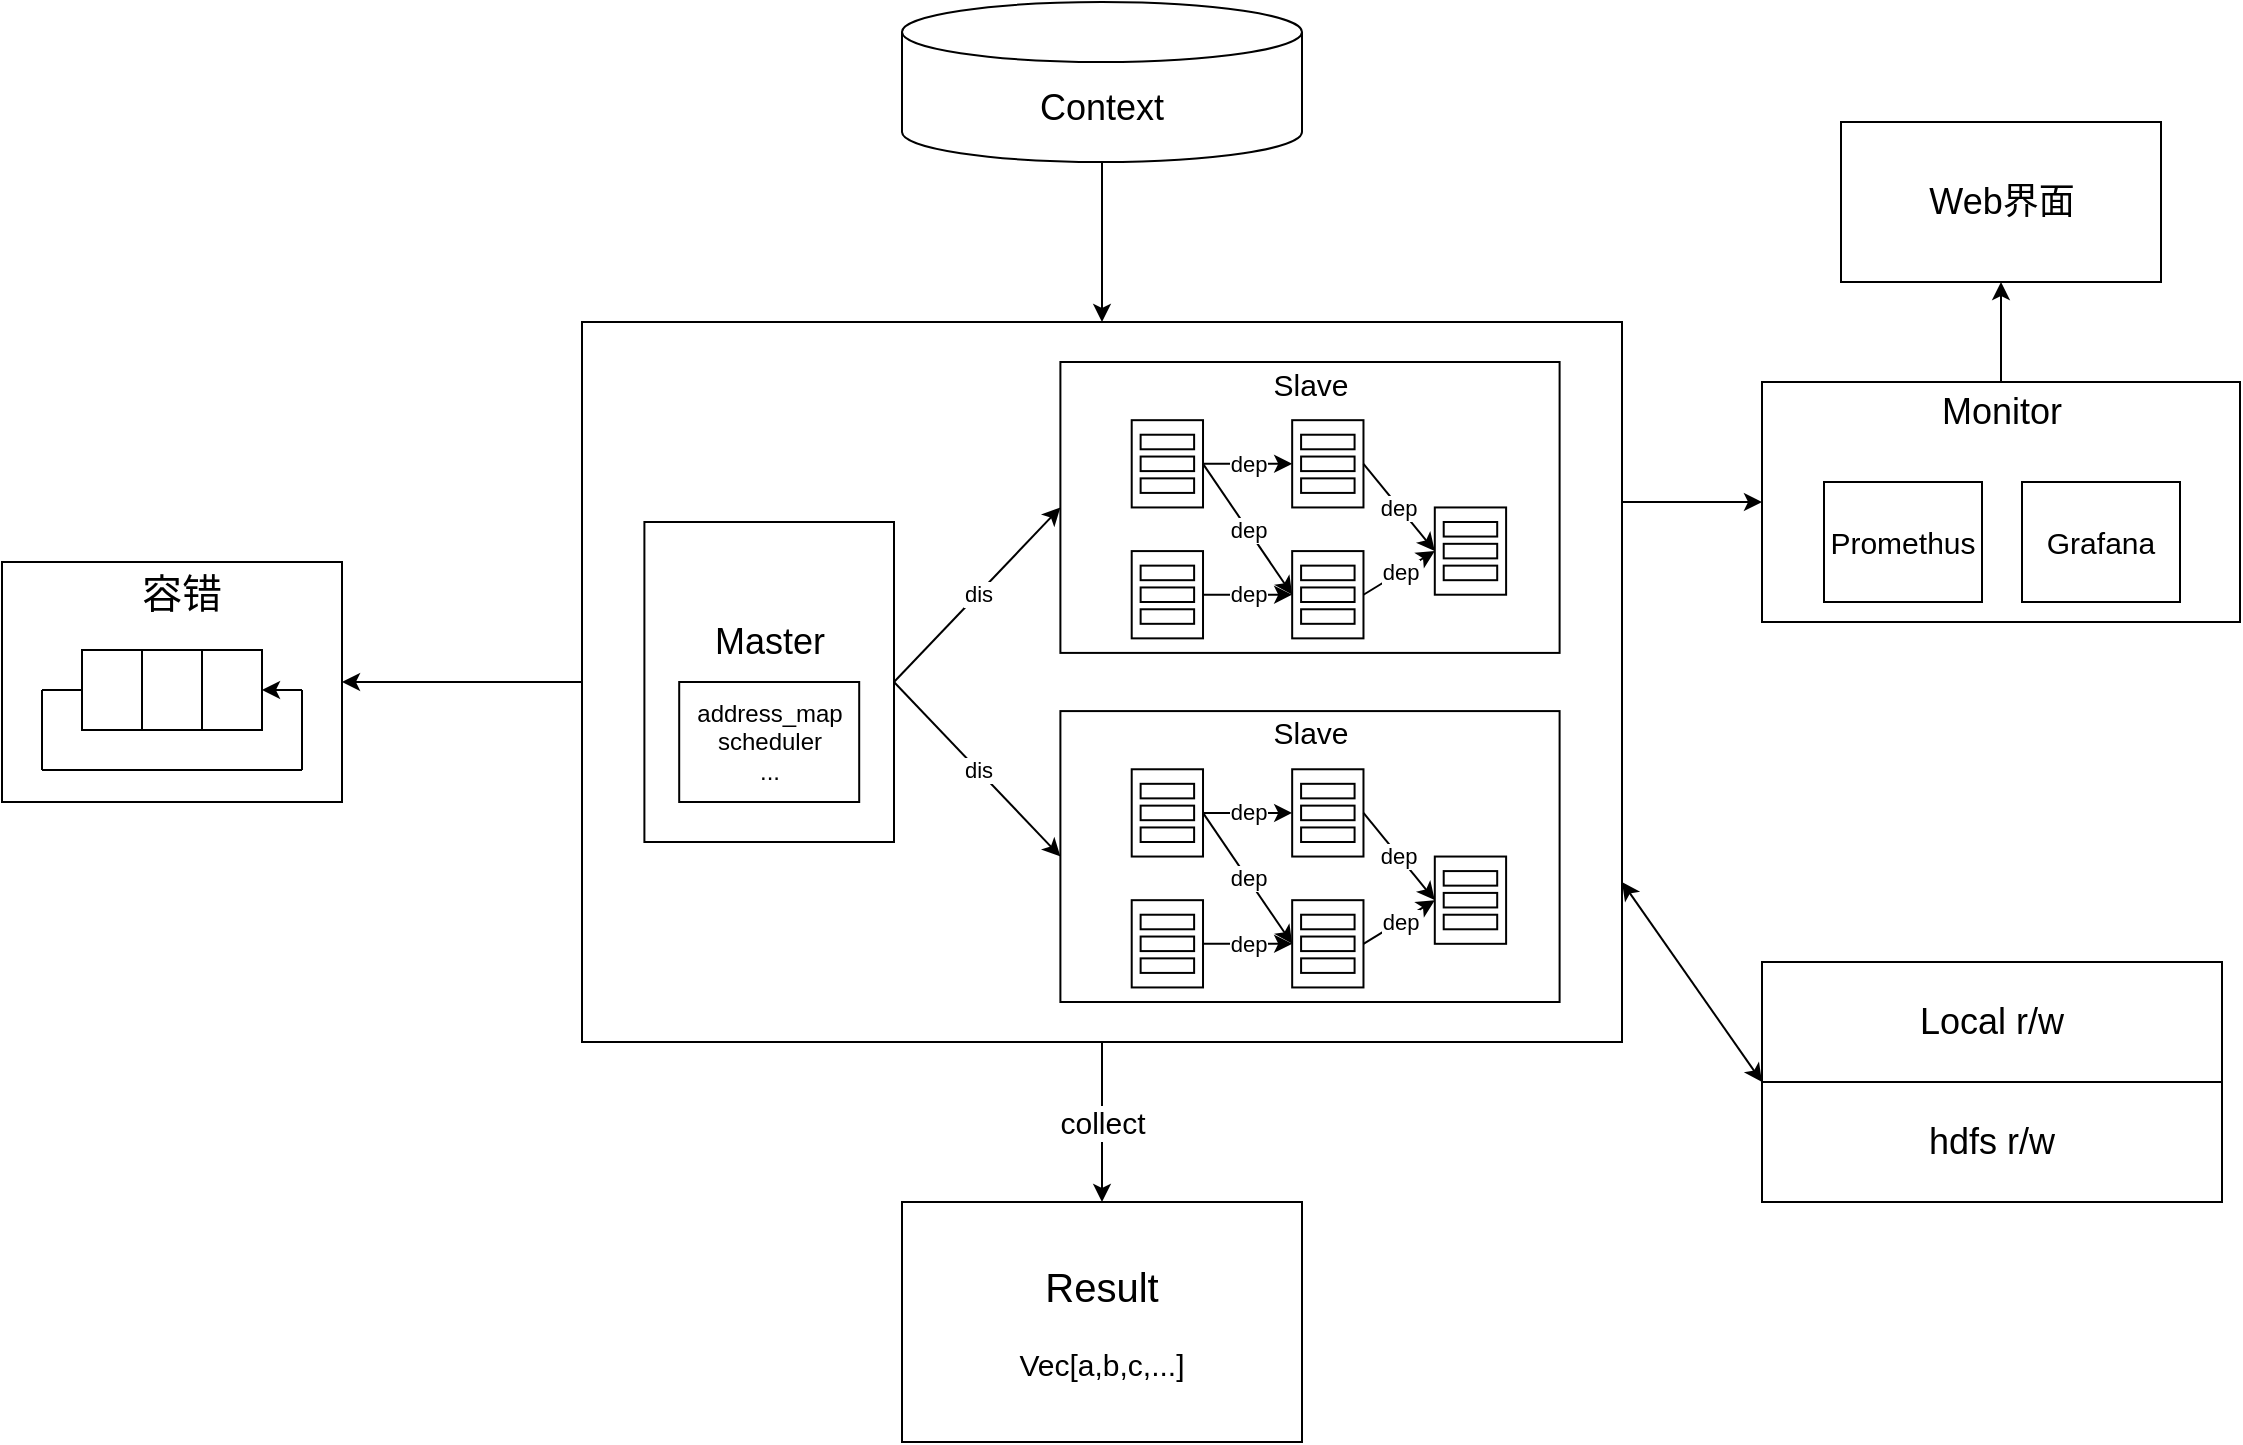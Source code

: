 <mxfile>
    <diagram id="Nb-sMDnLCJViv943CGZa" name="第 1 页">
        <mxGraphModel dx="1047" dy="789" grid="1" gridSize="10" guides="1" tooltips="1" connect="1" arrows="1" fold="1" page="1" pageScale="1" pageWidth="827" pageHeight="1169" math="0" shadow="0">
            <root>
                <mxCell id="0"/>
                <mxCell id="1" parent="0"/>
                <mxCell id="103" value="" style="group" parent="1" vertex="1" connectable="0">
                    <mxGeometry x="580" y="360" width="520" height="360" as="geometry"/>
                </mxCell>
                <mxCell id="102" value="" style="rounded=0;whiteSpace=wrap;html=1;" parent="103" vertex="1">
                    <mxGeometry width="520" height="360.0" as="geometry"/>
                </mxCell>
                <mxCell id="98" value="" style="group" parent="103" vertex="1" connectable="0">
                    <mxGeometry x="239.2" y="20.0" width="249.6" height="320.0" as="geometry"/>
                </mxCell>
                <mxCell id="64" value="" style="group" parent="98" vertex="1" connectable="0">
                    <mxGeometry width="249.6" height="145.455" as="geometry"/>
                </mxCell>
                <mxCell id="2" value="" style="rounded=0;whiteSpace=wrap;html=1;" parent="64" vertex="1">
                    <mxGeometry width="249.6" height="145.455" as="geometry"/>
                </mxCell>
                <mxCell id="28" value="" style="group" parent="64" vertex="1" connectable="0">
                    <mxGeometry x="115.886" y="94.545" width="35.657" height="43.636" as="geometry"/>
                </mxCell>
                <mxCell id="11" value="" style="rounded=0;whiteSpace=wrap;html=1;" parent="28" vertex="1">
                    <mxGeometry width="35.657" height="43.636" as="geometry"/>
                </mxCell>
                <mxCell id="12" value="" style="rounded=0;whiteSpace=wrap;html=1;" parent="28" vertex="1">
                    <mxGeometry x="4.457" y="7.273" width="26.743" height="7.273" as="geometry"/>
                </mxCell>
                <mxCell id="13" value="" style="rounded=0;whiteSpace=wrap;html=1;" parent="28" vertex="1">
                    <mxGeometry x="4.457" y="18.182" width="26.743" height="7.273" as="geometry"/>
                </mxCell>
                <mxCell id="14" value="" style="rounded=0;whiteSpace=wrap;html=1;" parent="28" vertex="1">
                    <mxGeometry x="4.457" y="29.091" width="26.743" height="7.273" as="geometry"/>
                </mxCell>
                <mxCell id="29" value="" style="group" parent="64" vertex="1" connectable="0">
                    <mxGeometry x="35.657" y="29.091" width="35.657" height="43.636" as="geometry"/>
                </mxCell>
                <mxCell id="3" value="" style="rounded=0;whiteSpace=wrap;html=1;" parent="29" vertex="1">
                    <mxGeometry width="35.657" height="43.636" as="geometry"/>
                </mxCell>
                <mxCell id="4" value="" style="rounded=0;whiteSpace=wrap;html=1;" parent="29" vertex="1">
                    <mxGeometry x="4.457" y="7.273" width="26.743" height="7.273" as="geometry"/>
                </mxCell>
                <mxCell id="6" value="" style="rounded=0;whiteSpace=wrap;html=1;" parent="29" vertex="1">
                    <mxGeometry x="4.457" y="18.182" width="26.743" height="7.273" as="geometry"/>
                </mxCell>
                <mxCell id="7" value="" style="rounded=0;whiteSpace=wrap;html=1;" parent="29" vertex="1">
                    <mxGeometry x="4.457" y="29.091" width="26.743" height="7.273" as="geometry"/>
                </mxCell>
                <mxCell id="30" value="" style="group" parent="64" vertex="1" connectable="0">
                    <mxGeometry x="35.657" y="94.545" width="35.657" height="43.636" as="geometry"/>
                </mxCell>
                <mxCell id="31" value="" style="rounded=0;whiteSpace=wrap;html=1;" parent="30" vertex="1">
                    <mxGeometry width="35.657" height="43.636" as="geometry"/>
                </mxCell>
                <mxCell id="32" value="" style="rounded=0;whiteSpace=wrap;html=1;" parent="30" vertex="1">
                    <mxGeometry x="4.457" y="7.273" width="26.743" height="7.273" as="geometry"/>
                </mxCell>
                <mxCell id="33" value="" style="rounded=0;whiteSpace=wrap;html=1;" parent="30" vertex="1">
                    <mxGeometry x="4.457" y="18.182" width="26.743" height="7.273" as="geometry"/>
                </mxCell>
                <mxCell id="34" value="" style="rounded=0;whiteSpace=wrap;html=1;" parent="30" vertex="1">
                    <mxGeometry x="4.457" y="29.091" width="26.743" height="7.273" as="geometry"/>
                </mxCell>
                <mxCell id="35" value="" style="group" parent="64" vertex="1" connectable="0">
                    <mxGeometry x="115.886" y="29.091" width="35.657" height="43.636" as="geometry"/>
                </mxCell>
                <mxCell id="36" value="" style="rounded=0;whiteSpace=wrap;html=1;" parent="35" vertex="1">
                    <mxGeometry width="35.657" height="43.636" as="geometry"/>
                </mxCell>
                <mxCell id="37" value="" style="rounded=0;whiteSpace=wrap;html=1;" parent="35" vertex="1">
                    <mxGeometry x="4.457" y="7.273" width="26.743" height="7.273" as="geometry"/>
                </mxCell>
                <mxCell id="38" value="" style="rounded=0;whiteSpace=wrap;html=1;" parent="35" vertex="1">
                    <mxGeometry x="4.457" y="18.182" width="26.743" height="7.273" as="geometry"/>
                </mxCell>
                <mxCell id="39" value="" style="rounded=0;whiteSpace=wrap;html=1;" parent="35" vertex="1">
                    <mxGeometry x="4.457" y="29.091" width="26.743" height="7.273" as="geometry"/>
                </mxCell>
                <mxCell id="45" value="" style="group" parent="64" vertex="1" connectable="0">
                    <mxGeometry x="187.2" y="72.727" width="35.657" height="43.636" as="geometry"/>
                </mxCell>
                <mxCell id="46" value="" style="rounded=0;whiteSpace=wrap;html=1;" parent="45" vertex="1">
                    <mxGeometry width="35.657" height="43.636" as="geometry"/>
                </mxCell>
                <mxCell id="47" value="" style="rounded=0;whiteSpace=wrap;html=1;" parent="45" vertex="1">
                    <mxGeometry x="4.457" y="7.273" width="26.743" height="7.273" as="geometry"/>
                </mxCell>
                <mxCell id="48" value="" style="rounded=0;whiteSpace=wrap;html=1;" parent="45" vertex="1">
                    <mxGeometry x="4.457" y="18.182" width="26.743" height="7.273" as="geometry"/>
                </mxCell>
                <mxCell id="49" value="" style="rounded=0;whiteSpace=wrap;html=1;" parent="45" vertex="1">
                    <mxGeometry x="4.457" y="29.091" width="26.743" height="7.273" as="geometry"/>
                </mxCell>
                <mxCell id="51" value="dep" style="edgeStyle=none;html=1;exitX=1;exitY=0.5;exitDx=0;exitDy=0;entryX=0;entryY=0.5;entryDx=0;entryDy=0;" parent="64" source="3" target="36" edge="1">
                    <mxGeometry relative="1" as="geometry"/>
                </mxCell>
                <mxCell id="52" value="dep" style="edgeStyle=none;html=1;exitX=1;exitY=0.5;exitDx=0;exitDy=0;entryX=0;entryY=0.5;entryDx=0;entryDy=0;" parent="64" source="3" target="11" edge="1">
                    <mxGeometry relative="1" as="geometry"/>
                </mxCell>
                <mxCell id="53" value="dep" style="edgeStyle=none;html=1;exitX=1;exitY=0.5;exitDx=0;exitDy=0;entryX=0;entryY=0.5;entryDx=0;entryDy=0;" parent="64" source="31" target="11" edge="1">
                    <mxGeometry relative="1" as="geometry"/>
                </mxCell>
                <mxCell id="54" value="dep" style="edgeStyle=none;html=1;exitX=1;exitY=0.5;exitDx=0;exitDy=0;entryX=0;entryY=0.5;entryDx=0;entryDy=0;" parent="64" source="11" target="46" edge="1">
                    <mxGeometry relative="1" as="geometry"/>
                </mxCell>
                <mxCell id="55" value="dep" style="edgeStyle=none;html=1;exitX=1;exitY=0.5;exitDx=0;exitDy=0;entryX=0;entryY=0.5;entryDx=0;entryDy=0;" parent="64" source="36" target="46" edge="1">
                    <mxGeometry relative="1" as="geometry"/>
                </mxCell>
                <mxCell id="63" value="&lt;font style=&quot;font-size: 15px;&quot;&gt;Slave&lt;/font&gt;" style="rounded=0;whiteSpace=wrap;html=1;opacity=0;" parent="64" vertex="1">
                    <mxGeometry x="71.314" width="106.971" height="21.818" as="geometry"/>
                </mxCell>
                <mxCell id="65" value="" style="group" parent="98" vertex="1" connectable="0">
                    <mxGeometry y="174.545" width="249.6" height="145.455" as="geometry"/>
                </mxCell>
                <mxCell id="66" value="" style="rounded=0;whiteSpace=wrap;html=1;" parent="65" vertex="1">
                    <mxGeometry width="249.6" height="145.455" as="geometry"/>
                </mxCell>
                <mxCell id="67" value="" style="group" parent="65" vertex="1" connectable="0">
                    <mxGeometry x="115.886" y="94.545" width="35.657" height="43.636" as="geometry"/>
                </mxCell>
                <mxCell id="68" value="" style="rounded=0;whiteSpace=wrap;html=1;" parent="67" vertex="1">
                    <mxGeometry width="35.657" height="43.636" as="geometry"/>
                </mxCell>
                <mxCell id="69" value="" style="rounded=0;whiteSpace=wrap;html=1;" parent="67" vertex="1">
                    <mxGeometry x="4.457" y="7.273" width="26.743" height="7.273" as="geometry"/>
                </mxCell>
                <mxCell id="70" value="" style="rounded=0;whiteSpace=wrap;html=1;" parent="67" vertex="1">
                    <mxGeometry x="4.457" y="18.182" width="26.743" height="7.273" as="geometry"/>
                </mxCell>
                <mxCell id="71" value="" style="rounded=0;whiteSpace=wrap;html=1;" parent="67" vertex="1">
                    <mxGeometry x="4.457" y="29.091" width="26.743" height="7.273" as="geometry"/>
                </mxCell>
                <mxCell id="72" value="" style="group" parent="65" vertex="1" connectable="0">
                    <mxGeometry x="35.657" y="29.091" width="35.657" height="43.636" as="geometry"/>
                </mxCell>
                <mxCell id="73" value="" style="rounded=0;whiteSpace=wrap;html=1;" parent="72" vertex="1">
                    <mxGeometry width="35.657" height="43.636" as="geometry"/>
                </mxCell>
                <mxCell id="74" value="" style="rounded=0;whiteSpace=wrap;html=1;" parent="72" vertex="1">
                    <mxGeometry x="4.457" y="7.273" width="26.743" height="7.273" as="geometry"/>
                </mxCell>
                <mxCell id="75" value="" style="rounded=0;whiteSpace=wrap;html=1;" parent="72" vertex="1">
                    <mxGeometry x="4.457" y="18.182" width="26.743" height="7.273" as="geometry"/>
                </mxCell>
                <mxCell id="76" value="" style="rounded=0;whiteSpace=wrap;html=1;" parent="72" vertex="1">
                    <mxGeometry x="4.457" y="29.091" width="26.743" height="7.273" as="geometry"/>
                </mxCell>
                <mxCell id="77" value="" style="group" parent="65" vertex="1" connectable="0">
                    <mxGeometry x="35.657" y="94.545" width="35.657" height="43.636" as="geometry"/>
                </mxCell>
                <mxCell id="78" value="" style="rounded=0;whiteSpace=wrap;html=1;" parent="77" vertex="1">
                    <mxGeometry width="35.657" height="43.636" as="geometry"/>
                </mxCell>
                <mxCell id="79" value="" style="rounded=0;whiteSpace=wrap;html=1;" parent="77" vertex="1">
                    <mxGeometry x="4.457" y="7.273" width="26.743" height="7.273" as="geometry"/>
                </mxCell>
                <mxCell id="80" value="" style="rounded=0;whiteSpace=wrap;html=1;" parent="77" vertex="1">
                    <mxGeometry x="4.457" y="18.182" width="26.743" height="7.273" as="geometry"/>
                </mxCell>
                <mxCell id="81" value="" style="rounded=0;whiteSpace=wrap;html=1;" parent="77" vertex="1">
                    <mxGeometry x="4.457" y="29.091" width="26.743" height="7.273" as="geometry"/>
                </mxCell>
                <mxCell id="82" value="" style="group" parent="65" vertex="1" connectable="0">
                    <mxGeometry x="115.886" y="29.091" width="35.657" height="43.636" as="geometry"/>
                </mxCell>
                <mxCell id="83" value="" style="rounded=0;whiteSpace=wrap;html=1;" parent="82" vertex="1">
                    <mxGeometry width="35.657" height="43.636" as="geometry"/>
                </mxCell>
                <mxCell id="84" value="" style="rounded=0;whiteSpace=wrap;html=1;" parent="82" vertex="1">
                    <mxGeometry x="4.457" y="7.273" width="26.743" height="7.273" as="geometry"/>
                </mxCell>
                <mxCell id="85" value="" style="rounded=0;whiteSpace=wrap;html=1;" parent="82" vertex="1">
                    <mxGeometry x="4.457" y="18.182" width="26.743" height="7.273" as="geometry"/>
                </mxCell>
                <mxCell id="86" value="" style="rounded=0;whiteSpace=wrap;html=1;" parent="82" vertex="1">
                    <mxGeometry x="4.457" y="29.091" width="26.743" height="7.273" as="geometry"/>
                </mxCell>
                <mxCell id="87" value="" style="group" parent="65" vertex="1" connectable="0">
                    <mxGeometry x="187.2" y="72.727" width="35.657" height="43.636" as="geometry"/>
                </mxCell>
                <mxCell id="88" value="" style="rounded=0;whiteSpace=wrap;html=1;" parent="87" vertex="1">
                    <mxGeometry width="35.657" height="43.636" as="geometry"/>
                </mxCell>
                <mxCell id="89" value="" style="rounded=0;whiteSpace=wrap;html=1;" parent="87" vertex="1">
                    <mxGeometry x="4.457" y="7.273" width="26.743" height="7.273" as="geometry"/>
                </mxCell>
                <mxCell id="90" value="" style="rounded=0;whiteSpace=wrap;html=1;" parent="87" vertex="1">
                    <mxGeometry x="4.457" y="18.182" width="26.743" height="7.273" as="geometry"/>
                </mxCell>
                <mxCell id="91" value="" style="rounded=0;whiteSpace=wrap;html=1;" parent="87" vertex="1">
                    <mxGeometry x="4.457" y="29.091" width="26.743" height="7.273" as="geometry"/>
                </mxCell>
                <mxCell id="92" value="dep" style="edgeStyle=none;html=1;exitX=1;exitY=0.5;exitDx=0;exitDy=0;entryX=0;entryY=0.5;entryDx=0;entryDy=0;" parent="65" source="73" target="83" edge="1">
                    <mxGeometry relative="1" as="geometry"/>
                </mxCell>
                <mxCell id="93" value="dep" style="edgeStyle=none;html=1;exitX=1;exitY=0.5;exitDx=0;exitDy=0;entryX=0;entryY=0.5;entryDx=0;entryDy=0;" parent="65" source="73" target="68" edge="1">
                    <mxGeometry relative="1" as="geometry"/>
                </mxCell>
                <mxCell id="94" value="dep" style="edgeStyle=none;html=1;exitX=1;exitY=0.5;exitDx=0;exitDy=0;entryX=0;entryY=0.5;entryDx=0;entryDy=0;" parent="65" source="78" target="68" edge="1">
                    <mxGeometry relative="1" as="geometry"/>
                </mxCell>
                <mxCell id="95" value="dep" style="edgeStyle=none;html=1;exitX=1;exitY=0.5;exitDx=0;exitDy=0;entryX=0;entryY=0.5;entryDx=0;entryDy=0;" parent="65" source="68" target="88" edge="1">
                    <mxGeometry relative="1" as="geometry"/>
                </mxCell>
                <mxCell id="96" value="dep" style="edgeStyle=none;html=1;exitX=1;exitY=0.5;exitDx=0;exitDy=0;entryX=0;entryY=0.5;entryDx=0;entryDy=0;" parent="65" source="83" target="88" edge="1">
                    <mxGeometry relative="1" as="geometry"/>
                </mxCell>
                <mxCell id="97" value="&lt;font style=&quot;font-size: 15px;&quot;&gt;Slave&lt;/font&gt;" style="rounded=0;whiteSpace=wrap;html=1;opacity=0;" parent="65" vertex="1">
                    <mxGeometry x="71.314" width="106.971" height="21.818" as="geometry"/>
                </mxCell>
                <mxCell id="100" value="dis" style="edgeStyle=none;html=1;exitX=1;exitY=0.5;exitDx=0;exitDy=0;entryX=0;entryY=0.5;entryDx=0;entryDy=0;" parent="103" source="99" target="2" edge="1">
                    <mxGeometry relative="1" as="geometry"/>
                </mxCell>
                <mxCell id="101" value="dis" style="edgeStyle=none;html=1;exitX=1;exitY=0.5;exitDx=0;exitDy=0;entryX=0;entryY=0.5;entryDx=0;entryDy=0;" parent="103" source="99" target="66" edge="1">
                    <mxGeometry relative="1" as="geometry"/>
                </mxCell>
                <mxCell id="99" value="" style="rounded=0;whiteSpace=wrap;html=1;" parent="103" vertex="1">
                    <mxGeometry x="31.2" y="100" width="124.8" height="160.0" as="geometry"/>
                </mxCell>
                <mxCell id="140" value="address_map&lt;br&gt;scheduler&lt;br&gt;..." style="rounded=0;whiteSpace=wrap;html=1;" parent="103" vertex="1">
                    <mxGeometry x="48.6" y="180" width="90" height="60" as="geometry"/>
                </mxCell>
                <mxCell id="141" value="&lt;font style=&quot;font-size: 18px;&quot;&gt;Master&lt;/font&gt;" style="rounded=0;whiteSpace=wrap;html=1;opacity=0;" parent="103" vertex="1">
                    <mxGeometry x="58.6" y="140" width="70" height="40" as="geometry"/>
                </mxCell>
                <mxCell id="104" value="" style="rounded=0;whiteSpace=wrap;html=1;" parent="1" vertex="1">
                    <mxGeometry x="290" y="480" width="170" height="120" as="geometry"/>
                </mxCell>
                <mxCell id="105" style="edgeStyle=none;html=1;exitX=0;exitY=0.5;exitDx=0;exitDy=0;entryX=1;entryY=0.5;entryDx=0;entryDy=0;" parent="1" source="102" target="104" edge="1">
                    <mxGeometry relative="1" as="geometry"/>
                </mxCell>
                <mxCell id="118" value="" style="group" parent="1" vertex="1" connectable="0">
                    <mxGeometry x="310" y="524" width="130" height="60" as="geometry"/>
                </mxCell>
                <mxCell id="107" value="" style="rounded=0;whiteSpace=wrap;html=1;fontSize=15;" parent="118" vertex="1">
                    <mxGeometry x="20" width="30" height="40" as="geometry"/>
                </mxCell>
                <mxCell id="108" value="" style="rounded=0;whiteSpace=wrap;html=1;fontSize=15;" parent="118" vertex="1">
                    <mxGeometry x="50" width="30" height="40" as="geometry"/>
                </mxCell>
                <mxCell id="109" value="" style="rounded=0;whiteSpace=wrap;html=1;fontSize=15;" parent="118" vertex="1">
                    <mxGeometry x="80" width="30" height="40" as="geometry"/>
                </mxCell>
                <mxCell id="112" value="" style="endArrow=none;html=1;fontSize=15;exitX=0;exitY=0.5;exitDx=0;exitDy=0;" parent="118" source="107" edge="1">
                    <mxGeometry width="50" height="50" relative="1" as="geometry">
                        <mxPoint x="360" y="-120" as="sourcePoint"/>
                        <mxPoint y="20" as="targetPoint"/>
                    </mxGeometry>
                </mxCell>
                <mxCell id="113" value="" style="endArrow=none;html=1;fontSize=15;" parent="118" edge="1">
                    <mxGeometry width="50" height="50" relative="1" as="geometry">
                        <mxPoint y="20" as="sourcePoint"/>
                        <mxPoint y="60" as="targetPoint"/>
                    </mxGeometry>
                </mxCell>
                <mxCell id="114" value="" style="endArrow=none;html=1;fontSize=15;" parent="118" edge="1">
                    <mxGeometry width="50" height="50" relative="1" as="geometry">
                        <mxPoint y="60" as="sourcePoint"/>
                        <mxPoint x="130" y="60" as="targetPoint"/>
                    </mxGeometry>
                </mxCell>
                <mxCell id="115" value="" style="endArrow=none;html=1;fontSize=15;" parent="118" edge="1">
                    <mxGeometry width="50" height="50" relative="1" as="geometry">
                        <mxPoint x="130" y="60" as="sourcePoint"/>
                        <mxPoint x="130" y="20" as="targetPoint"/>
                    </mxGeometry>
                </mxCell>
                <mxCell id="117" value="" style="endArrow=classic;html=1;fontSize=15;entryX=1;entryY=0.5;entryDx=0;entryDy=0;" parent="118" target="109" edge="1">
                    <mxGeometry width="50" height="50" relative="1" as="geometry">
                        <mxPoint x="130" y="20" as="sourcePoint"/>
                        <mxPoint x="80" y="-10" as="targetPoint"/>
                    </mxGeometry>
                </mxCell>
                <mxCell id="119" value="&lt;font style=&quot;font-size: 20px;&quot;&gt;容错&lt;/font&gt;" style="rounded=0;whiteSpace=wrap;html=1;fontSize=15;opacity=0;" parent="1" vertex="1">
                    <mxGeometry x="320" y="480" width="120" height="30" as="geometry"/>
                </mxCell>
                <mxCell id="121" style="edgeStyle=none;html=1;fontSize=15;exitX=0.5;exitY=1;exitDx=0;exitDy=0;exitPerimeter=0;" parent="1" source="139" target="102" edge="1">
                    <mxGeometry relative="1" as="geometry">
                        <mxPoint x="840" y="290" as="sourcePoint"/>
                    </mxGeometry>
                </mxCell>
                <mxCell id="123" value="" style="endArrow=classic;html=1;fontSize=15;exitX=1;exitY=0.25;exitDx=0;exitDy=0;entryX=0;entryY=0.5;entryDx=0;entryDy=0;" parent="1" source="102" target="122" edge="1">
                    <mxGeometry width="50" height="50" relative="1" as="geometry">
                        <mxPoint x="1120" y="520" as="sourcePoint"/>
                        <mxPoint x="1240" y="430" as="targetPoint"/>
                    </mxGeometry>
                </mxCell>
                <mxCell id="127" value="" style="group" parent="1" vertex="1" connectable="0">
                    <mxGeometry x="1170" y="390" width="239" height="120" as="geometry"/>
                </mxCell>
                <mxCell id="122" value="" style="rounded=0;whiteSpace=wrap;html=1;fontSize=15;" parent="127" vertex="1">
                    <mxGeometry width="239" height="120" as="geometry"/>
                </mxCell>
                <mxCell id="124" value="Promethus" style="rounded=0;whiteSpace=wrap;html=1;fontSize=15;" parent="127" vertex="1">
                    <mxGeometry x="31" y="50" width="79" height="60" as="geometry"/>
                </mxCell>
                <mxCell id="125" value="Grafana" style="rounded=0;whiteSpace=wrap;html=1;fontSize=15;" parent="127" vertex="1">
                    <mxGeometry x="130" y="50" width="79" height="60" as="geometry"/>
                </mxCell>
                <mxCell id="126" value="&lt;font style=&quot;font-size: 18px;&quot;&gt;Monitor&lt;/font&gt;" style="rounded=0;whiteSpace=wrap;html=1;fontSize=15;opacity=0;" parent="127" vertex="1">
                    <mxGeometry x="59.5" width="120" height="30" as="geometry"/>
                </mxCell>
                <mxCell id="128" value="&lt;font style=&quot;font-size: 18px;&quot;&gt;Web界面&lt;/font&gt;" style="rounded=0;whiteSpace=wrap;html=1;fontSize=15;" parent="1" vertex="1">
                    <mxGeometry x="1209.5" y="260" width="160" height="80" as="geometry"/>
                </mxCell>
                <mxCell id="129" style="edgeStyle=none;html=1;exitX=0.5;exitY=0;exitDx=0;exitDy=0;entryX=0.5;entryY=1;entryDx=0;entryDy=0;fontSize=15;" parent="1" source="126" target="128" edge="1">
                    <mxGeometry relative="1" as="geometry"/>
                </mxCell>
                <mxCell id="130" value="&lt;font style=&quot;font-size: 18px;&quot;&gt;Local r/w&lt;/font&gt;" style="rounded=0;whiteSpace=wrap;html=1;fontSize=15;" parent="1" vertex="1">
                    <mxGeometry x="1170" y="680" width="230" height="60" as="geometry"/>
                </mxCell>
                <mxCell id="131" value="&lt;font style=&quot;font-size: 18px;&quot;&gt;hdfs r/w&lt;/font&gt;" style="rounded=0;whiteSpace=wrap;html=1;fontSize=15;" parent="1" vertex="1">
                    <mxGeometry x="1170" y="740" width="230" height="60" as="geometry"/>
                </mxCell>
                <mxCell id="132" value="" style="endArrow=classic;startArrow=classic;html=1;fontSize=15;entryX=0;entryY=0;entryDx=0;entryDy=0;" parent="1" target="131" edge="1">
                    <mxGeometry width="50" height="50" relative="1" as="geometry">
                        <mxPoint x="1100" y="640" as="sourcePoint"/>
                        <mxPoint x="1210" y="600" as="targetPoint"/>
                    </mxGeometry>
                </mxCell>
                <mxCell id="134" value="&lt;font style=&quot;font-size: 20px;&quot;&gt;Result&lt;/font&gt;&lt;br&gt;&lt;br&gt;Vec[a,b,c,...]" style="rounded=0;whiteSpace=wrap;html=1;fontSize=15;" parent="1" vertex="1">
                    <mxGeometry x="740" y="800" width="200" height="120" as="geometry"/>
                </mxCell>
                <mxCell id="135" value="collect" style="edgeStyle=none;html=1;exitX=0.5;exitY=1;exitDx=0;exitDy=0;entryX=0.5;entryY=0;entryDx=0;entryDy=0;fontSize=15;" parent="1" source="102" target="134" edge="1">
                    <mxGeometry relative="1" as="geometry"/>
                </mxCell>
                <mxCell id="139" value="&lt;font style=&quot;font-size: 18px;&quot;&gt;Context&lt;/font&gt;" style="shape=cylinder3;whiteSpace=wrap;html=1;boundedLbl=1;backgroundOutline=1;size=15;fontSize=15;" parent="1" vertex="1">
                    <mxGeometry x="740" y="200" width="200" height="80" as="geometry"/>
                </mxCell>
            </root>
        </mxGraphModel>
    </diagram>
</mxfile>